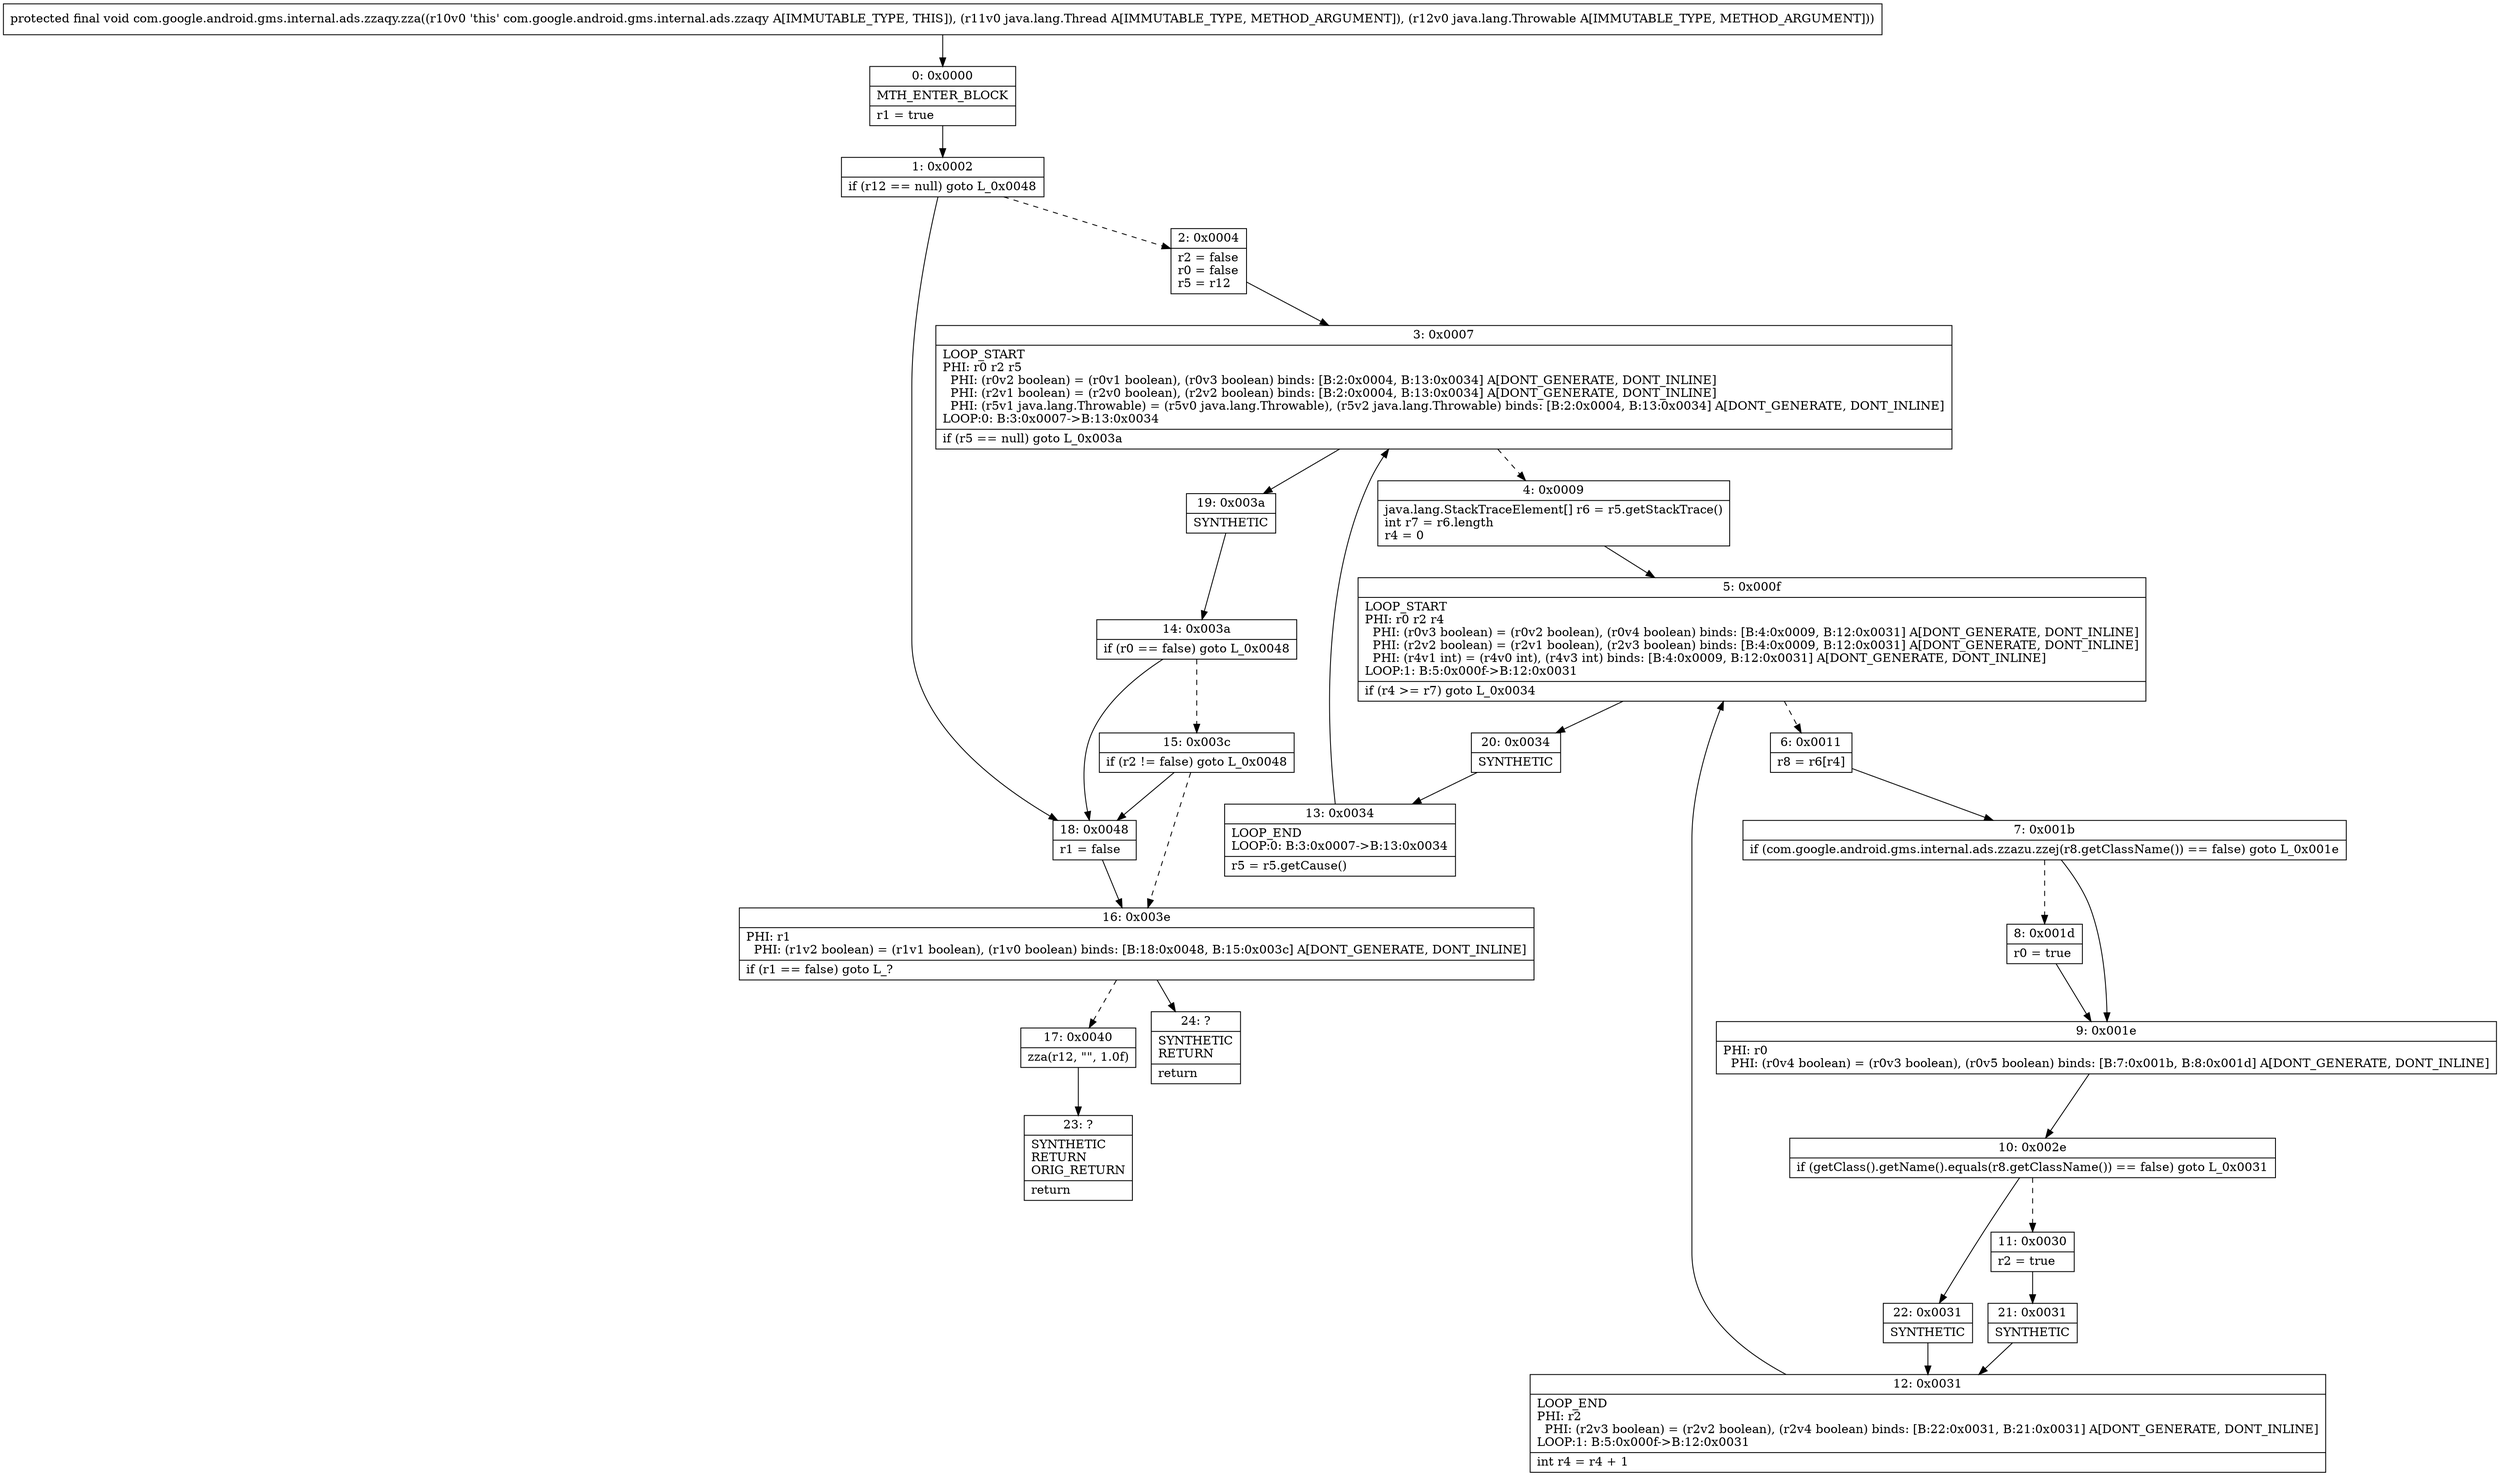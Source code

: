 digraph "CFG forcom.google.android.gms.internal.ads.zzaqy.zza(Ljava\/lang\/Thread;Ljava\/lang\/Throwable;)V" {
Node_0 [shape=record,label="{0\:\ 0x0000|MTH_ENTER_BLOCK\l|r1 = true\l}"];
Node_1 [shape=record,label="{1\:\ 0x0002|if (r12 == null) goto L_0x0048\l}"];
Node_2 [shape=record,label="{2\:\ 0x0004|r2 = false\lr0 = false\lr5 = r12\l}"];
Node_3 [shape=record,label="{3\:\ 0x0007|LOOP_START\lPHI: r0 r2 r5 \l  PHI: (r0v2 boolean) = (r0v1 boolean), (r0v3 boolean) binds: [B:2:0x0004, B:13:0x0034] A[DONT_GENERATE, DONT_INLINE]\l  PHI: (r2v1 boolean) = (r2v0 boolean), (r2v2 boolean) binds: [B:2:0x0004, B:13:0x0034] A[DONT_GENERATE, DONT_INLINE]\l  PHI: (r5v1 java.lang.Throwable) = (r5v0 java.lang.Throwable), (r5v2 java.lang.Throwable) binds: [B:2:0x0004, B:13:0x0034] A[DONT_GENERATE, DONT_INLINE]\lLOOP:0: B:3:0x0007\-\>B:13:0x0034\l|if (r5 == null) goto L_0x003a\l}"];
Node_4 [shape=record,label="{4\:\ 0x0009|java.lang.StackTraceElement[] r6 = r5.getStackTrace()\lint r7 = r6.length\lr4 = 0\l}"];
Node_5 [shape=record,label="{5\:\ 0x000f|LOOP_START\lPHI: r0 r2 r4 \l  PHI: (r0v3 boolean) = (r0v2 boolean), (r0v4 boolean) binds: [B:4:0x0009, B:12:0x0031] A[DONT_GENERATE, DONT_INLINE]\l  PHI: (r2v2 boolean) = (r2v1 boolean), (r2v3 boolean) binds: [B:4:0x0009, B:12:0x0031] A[DONT_GENERATE, DONT_INLINE]\l  PHI: (r4v1 int) = (r4v0 int), (r4v3 int) binds: [B:4:0x0009, B:12:0x0031] A[DONT_GENERATE, DONT_INLINE]\lLOOP:1: B:5:0x000f\-\>B:12:0x0031\l|if (r4 \>= r7) goto L_0x0034\l}"];
Node_6 [shape=record,label="{6\:\ 0x0011|r8 = r6[r4]\l}"];
Node_7 [shape=record,label="{7\:\ 0x001b|if (com.google.android.gms.internal.ads.zzazu.zzej(r8.getClassName()) == false) goto L_0x001e\l}"];
Node_8 [shape=record,label="{8\:\ 0x001d|r0 = true\l}"];
Node_9 [shape=record,label="{9\:\ 0x001e|PHI: r0 \l  PHI: (r0v4 boolean) = (r0v3 boolean), (r0v5 boolean) binds: [B:7:0x001b, B:8:0x001d] A[DONT_GENERATE, DONT_INLINE]\l}"];
Node_10 [shape=record,label="{10\:\ 0x002e|if (getClass().getName().equals(r8.getClassName()) == false) goto L_0x0031\l}"];
Node_11 [shape=record,label="{11\:\ 0x0030|r2 = true\l}"];
Node_12 [shape=record,label="{12\:\ 0x0031|LOOP_END\lPHI: r2 \l  PHI: (r2v3 boolean) = (r2v2 boolean), (r2v4 boolean) binds: [B:22:0x0031, B:21:0x0031] A[DONT_GENERATE, DONT_INLINE]\lLOOP:1: B:5:0x000f\-\>B:12:0x0031\l|int r4 = r4 + 1\l}"];
Node_13 [shape=record,label="{13\:\ 0x0034|LOOP_END\lLOOP:0: B:3:0x0007\-\>B:13:0x0034\l|r5 = r5.getCause()\l}"];
Node_14 [shape=record,label="{14\:\ 0x003a|if (r0 == false) goto L_0x0048\l}"];
Node_15 [shape=record,label="{15\:\ 0x003c|if (r2 != false) goto L_0x0048\l}"];
Node_16 [shape=record,label="{16\:\ 0x003e|PHI: r1 \l  PHI: (r1v2 boolean) = (r1v1 boolean), (r1v0 boolean) binds: [B:18:0x0048, B:15:0x003c] A[DONT_GENERATE, DONT_INLINE]\l|if (r1 == false) goto L_?\l}"];
Node_17 [shape=record,label="{17\:\ 0x0040|zza(r12, \"\", 1.0f)\l}"];
Node_18 [shape=record,label="{18\:\ 0x0048|r1 = false\l}"];
Node_19 [shape=record,label="{19\:\ 0x003a|SYNTHETIC\l}"];
Node_20 [shape=record,label="{20\:\ 0x0034|SYNTHETIC\l}"];
Node_21 [shape=record,label="{21\:\ 0x0031|SYNTHETIC\l}"];
Node_22 [shape=record,label="{22\:\ 0x0031|SYNTHETIC\l}"];
Node_23 [shape=record,label="{23\:\ ?|SYNTHETIC\lRETURN\lORIG_RETURN\l|return\l}"];
Node_24 [shape=record,label="{24\:\ ?|SYNTHETIC\lRETURN\l|return\l}"];
MethodNode[shape=record,label="{protected final void com.google.android.gms.internal.ads.zzaqy.zza((r10v0 'this' com.google.android.gms.internal.ads.zzaqy A[IMMUTABLE_TYPE, THIS]), (r11v0 java.lang.Thread A[IMMUTABLE_TYPE, METHOD_ARGUMENT]), (r12v0 java.lang.Throwable A[IMMUTABLE_TYPE, METHOD_ARGUMENT])) }"];
MethodNode -> Node_0;
Node_0 -> Node_1;
Node_1 -> Node_2[style=dashed];
Node_1 -> Node_18;
Node_2 -> Node_3;
Node_3 -> Node_4[style=dashed];
Node_3 -> Node_19;
Node_4 -> Node_5;
Node_5 -> Node_6[style=dashed];
Node_5 -> Node_20;
Node_6 -> Node_7;
Node_7 -> Node_8[style=dashed];
Node_7 -> Node_9;
Node_8 -> Node_9;
Node_9 -> Node_10;
Node_10 -> Node_11[style=dashed];
Node_10 -> Node_22;
Node_11 -> Node_21;
Node_12 -> Node_5;
Node_13 -> Node_3;
Node_14 -> Node_15[style=dashed];
Node_14 -> Node_18;
Node_15 -> Node_16[style=dashed];
Node_15 -> Node_18;
Node_16 -> Node_17[style=dashed];
Node_16 -> Node_24;
Node_17 -> Node_23;
Node_18 -> Node_16;
Node_19 -> Node_14;
Node_20 -> Node_13;
Node_21 -> Node_12;
Node_22 -> Node_12;
}

